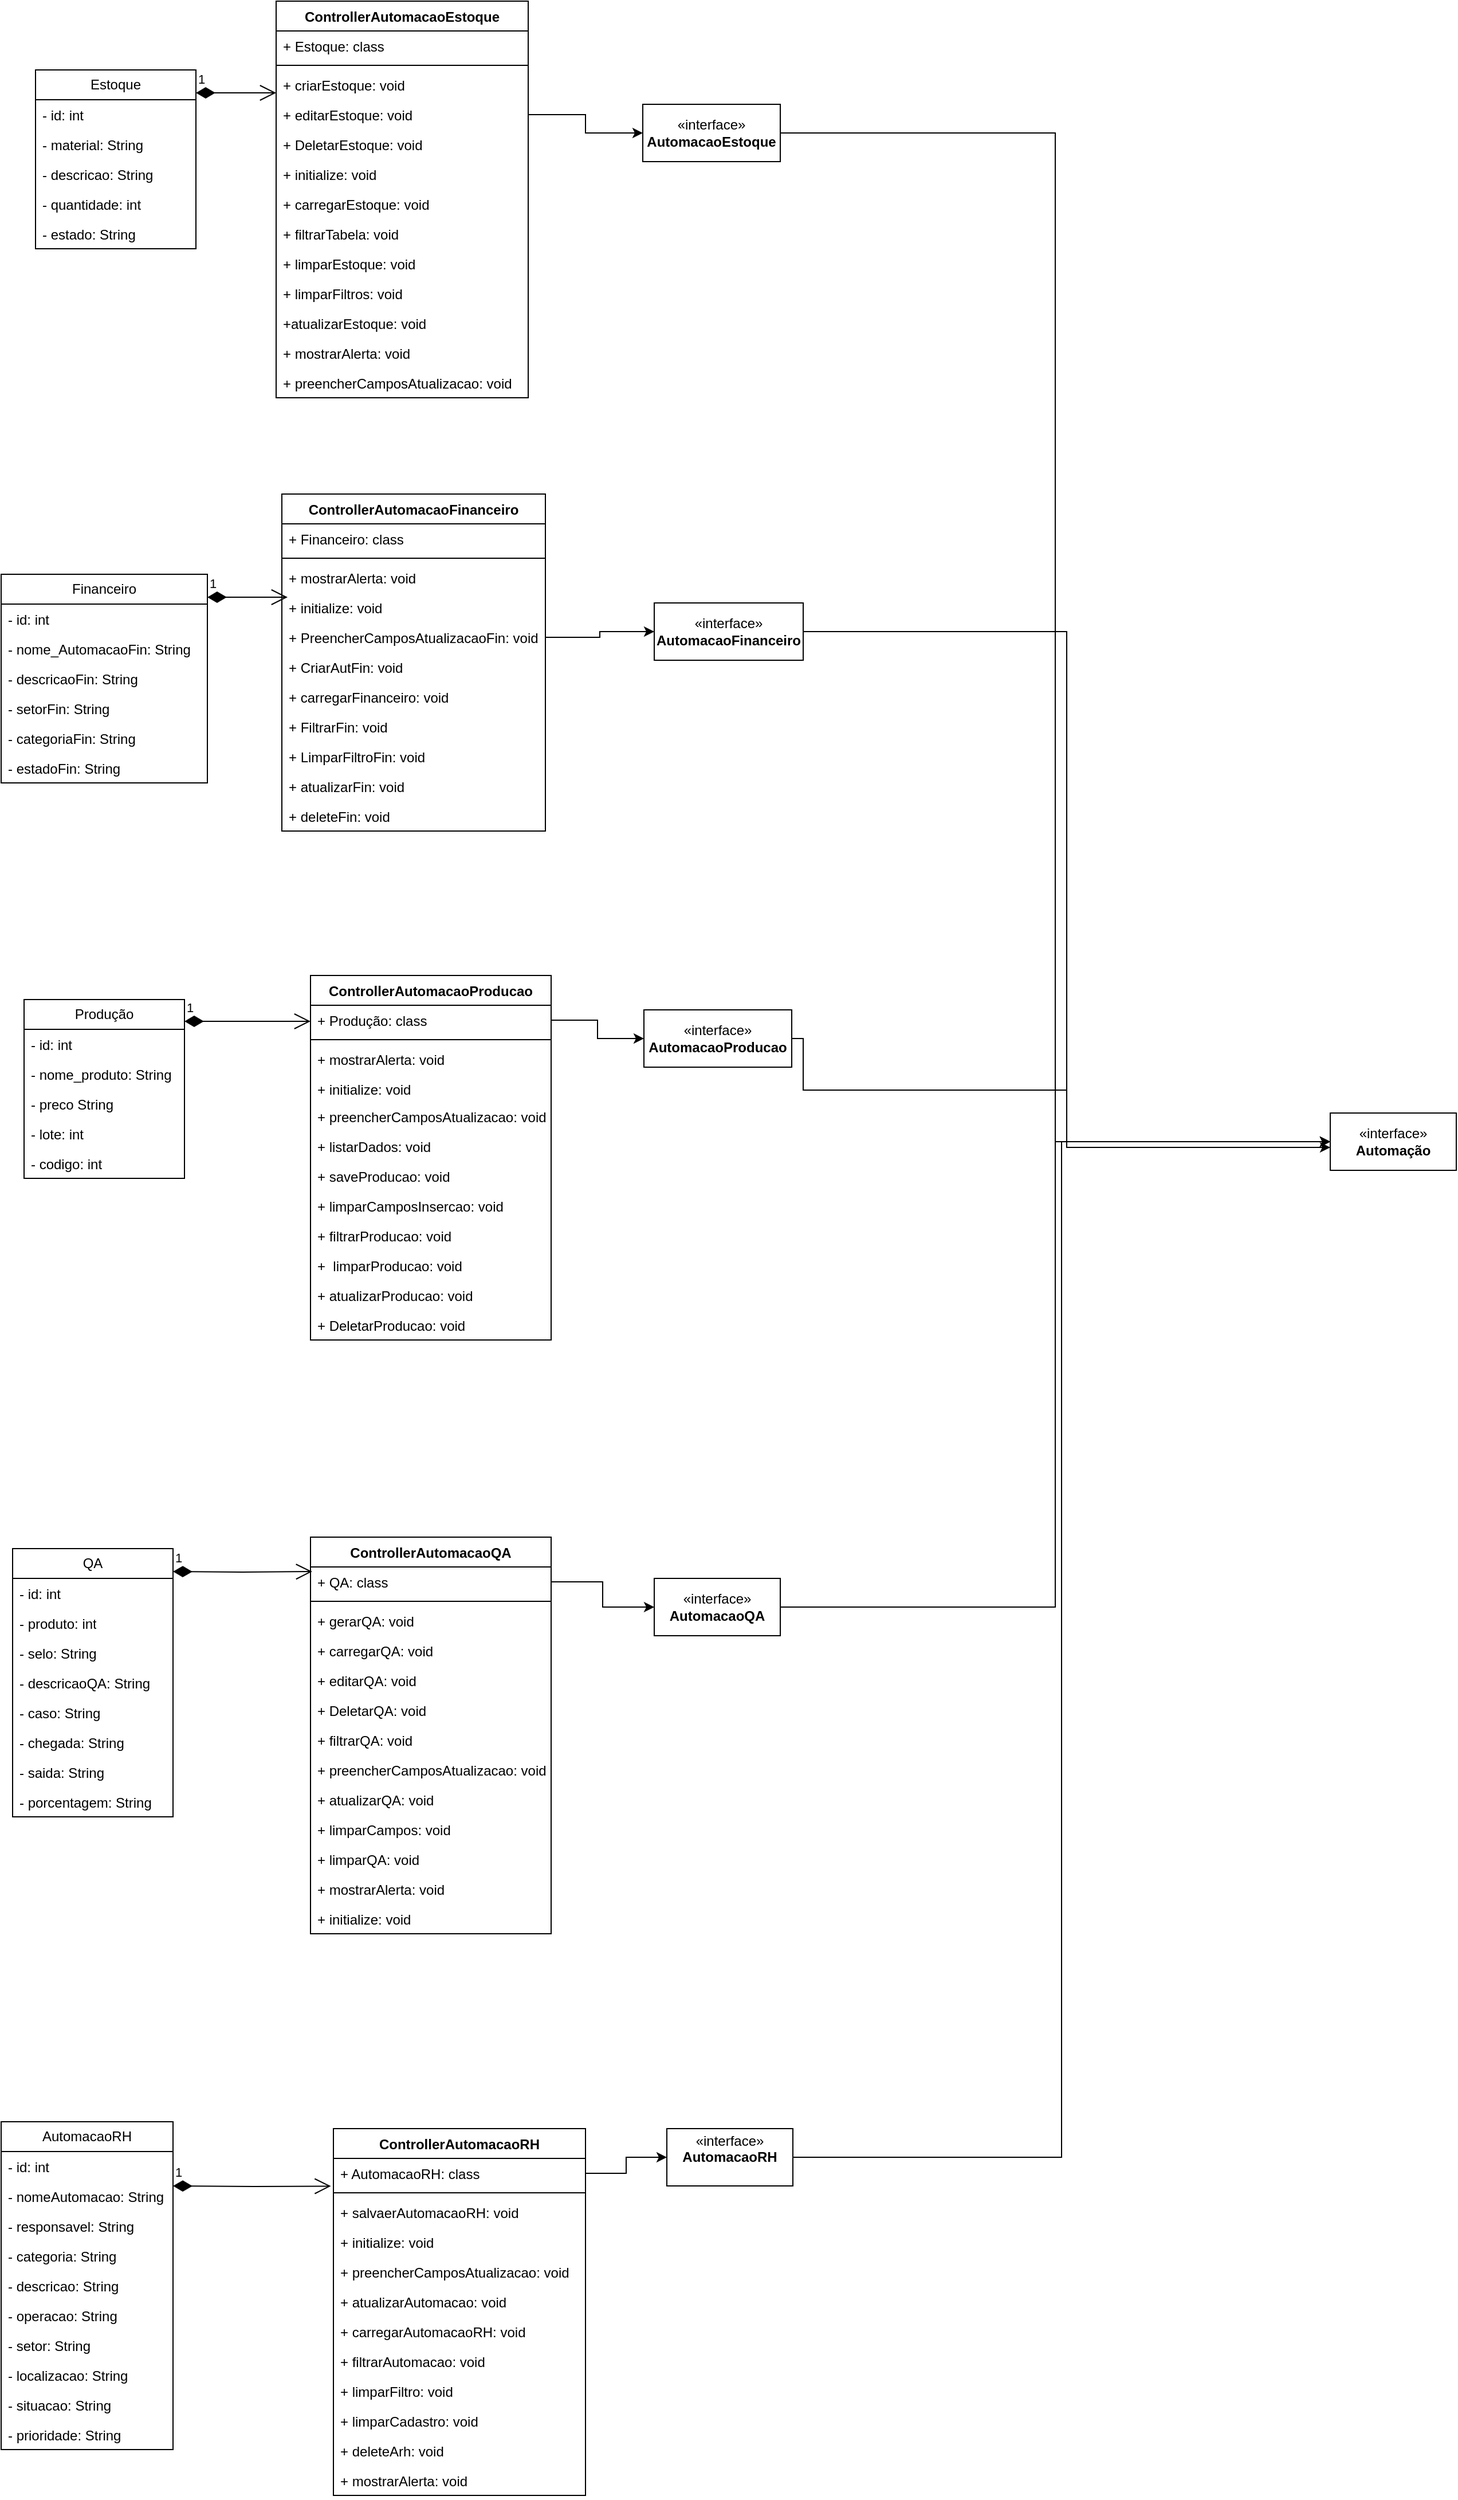 <mxfile version="26.2.14">
  <diagram id="C5RBs43oDa-KdzZeNtuy" name="Page-1">
    <mxGraphModel dx="1358" dy="740" grid="1" gridSize="10" guides="1" tooltips="1" connect="1" arrows="1" fold="1" page="1" pageScale="1" pageWidth="827" pageHeight="1169" math="0" shadow="0">
      <root>
        <mxCell id="WIyWlLk6GJQsqaUBKTNV-0" />
        <mxCell id="WIyWlLk6GJQsqaUBKTNV-1" parent="WIyWlLk6GJQsqaUBKTNV-0" />
        <mxCell id="F62Xoa8vg3YCnfw7Wey6-0" value="ControllerAutomacaoEstoque" style="swimlane;fontStyle=1;align=center;verticalAlign=top;childLayout=stackLayout;horizontal=1;startSize=26;horizontalStack=0;resizeParent=1;resizeParentMax=0;resizeLast=0;collapsible=1;marginBottom=0;whiteSpace=wrap;html=1;" parent="WIyWlLk6GJQsqaUBKTNV-1" vertex="1">
          <mxGeometry x="260" y="10" width="220" height="346" as="geometry" />
        </mxCell>
        <mxCell id="F62Xoa8vg3YCnfw7Wey6-1" value="+ Estoque: class" style="text;strokeColor=none;fillColor=none;align=left;verticalAlign=top;spacingLeft=4;spacingRight=4;overflow=hidden;rotatable=0;points=[[0,0.5],[1,0.5]];portConstraint=eastwest;whiteSpace=wrap;html=1;" parent="F62Xoa8vg3YCnfw7Wey6-0" vertex="1">
          <mxGeometry y="26" width="220" height="26" as="geometry" />
        </mxCell>
        <mxCell id="F62Xoa8vg3YCnfw7Wey6-2" value="" style="line;strokeWidth=1;fillColor=none;align=left;verticalAlign=middle;spacingTop=-1;spacingLeft=3;spacingRight=3;rotatable=0;labelPosition=right;points=[];portConstraint=eastwest;strokeColor=inherit;" parent="F62Xoa8vg3YCnfw7Wey6-0" vertex="1">
          <mxGeometry y="52" width="220" height="8" as="geometry" />
        </mxCell>
        <mxCell id="F62Xoa8vg3YCnfw7Wey6-10" value="+ criarEstoque: void" style="text;strokeColor=none;fillColor=none;align=left;verticalAlign=top;spacingLeft=4;spacingRight=4;overflow=hidden;rotatable=0;points=[[0,0.5],[1,0.5]];portConstraint=eastwest;whiteSpace=wrap;html=1;" parent="F62Xoa8vg3YCnfw7Wey6-0" vertex="1">
          <mxGeometry y="60" width="220" height="26" as="geometry" />
        </mxCell>
        <mxCell id="F62Xoa8vg3YCnfw7Wey6-11" value="+ editarEstoque: void" style="text;strokeColor=none;fillColor=none;align=left;verticalAlign=top;spacingLeft=4;spacingRight=4;overflow=hidden;rotatable=0;points=[[0,0.5],[1,0.5]];portConstraint=eastwest;whiteSpace=wrap;html=1;" parent="F62Xoa8vg3YCnfw7Wey6-0" vertex="1">
          <mxGeometry y="86" width="220" height="26" as="geometry" />
        </mxCell>
        <mxCell id="F62Xoa8vg3YCnfw7Wey6-14" value="+ DeletarEstoque: void" style="text;strokeColor=none;fillColor=none;align=left;verticalAlign=top;spacingLeft=4;spacingRight=4;overflow=hidden;rotatable=0;points=[[0,0.5],[1,0.5]];portConstraint=eastwest;whiteSpace=wrap;html=1;" parent="F62Xoa8vg3YCnfw7Wey6-0" vertex="1">
          <mxGeometry y="112" width="220" height="26" as="geometry" />
        </mxCell>
        <mxCell id="F62Xoa8vg3YCnfw7Wey6-15" value="+ initialize: void" style="text;strokeColor=none;fillColor=none;align=left;verticalAlign=top;spacingLeft=4;spacingRight=4;overflow=hidden;rotatable=0;points=[[0,0.5],[1,0.5]];portConstraint=eastwest;whiteSpace=wrap;html=1;" parent="F62Xoa8vg3YCnfw7Wey6-0" vertex="1">
          <mxGeometry y="138" width="220" height="26" as="geometry" />
        </mxCell>
        <mxCell id="F62Xoa8vg3YCnfw7Wey6-16" value="+ carregarEstoque: void" style="text;strokeColor=none;fillColor=none;align=left;verticalAlign=top;spacingLeft=4;spacingRight=4;overflow=hidden;rotatable=0;points=[[0,0.5],[1,0.5]];portConstraint=eastwest;whiteSpace=wrap;html=1;" parent="F62Xoa8vg3YCnfw7Wey6-0" vertex="1">
          <mxGeometry y="164" width="220" height="26" as="geometry" />
        </mxCell>
        <mxCell id="F62Xoa8vg3YCnfw7Wey6-13" value="+ filtrarTabela: void" style="text;strokeColor=none;fillColor=none;align=left;verticalAlign=top;spacingLeft=4;spacingRight=4;overflow=hidden;rotatable=0;points=[[0,0.5],[1,0.5]];portConstraint=eastwest;whiteSpace=wrap;html=1;" parent="F62Xoa8vg3YCnfw7Wey6-0" vertex="1">
          <mxGeometry y="190" width="220" height="26" as="geometry" />
        </mxCell>
        <mxCell id="F62Xoa8vg3YCnfw7Wey6-12" value="+ limparEstoque: void" style="text;strokeColor=none;fillColor=none;align=left;verticalAlign=top;spacingLeft=4;spacingRight=4;overflow=hidden;rotatable=0;points=[[0,0.5],[1,0.5]];portConstraint=eastwest;whiteSpace=wrap;html=1;" parent="F62Xoa8vg3YCnfw7Wey6-0" vertex="1">
          <mxGeometry y="216" width="220" height="26" as="geometry" />
        </mxCell>
        <mxCell id="F62Xoa8vg3YCnfw7Wey6-3" value="+ limparFiltros: void" style="text;strokeColor=none;fillColor=none;align=left;verticalAlign=top;spacingLeft=4;spacingRight=4;overflow=hidden;rotatable=0;points=[[0,0.5],[1,0.5]];portConstraint=eastwest;whiteSpace=wrap;html=1;" parent="F62Xoa8vg3YCnfw7Wey6-0" vertex="1">
          <mxGeometry y="242" width="220" height="26" as="geometry" />
        </mxCell>
        <mxCell id="F62Xoa8vg3YCnfw7Wey6-17" value="+atualizarEstoque: void" style="text;strokeColor=none;fillColor=none;align=left;verticalAlign=top;spacingLeft=4;spacingRight=4;overflow=hidden;rotatable=0;points=[[0,0.5],[1,0.5]];portConstraint=eastwest;whiteSpace=wrap;html=1;" parent="F62Xoa8vg3YCnfw7Wey6-0" vertex="1">
          <mxGeometry y="268" width="220" height="26" as="geometry" />
        </mxCell>
        <mxCell id="F62Xoa8vg3YCnfw7Wey6-18" value="+ mostrarAlerta: void" style="text;strokeColor=none;fillColor=none;align=left;verticalAlign=top;spacingLeft=4;spacingRight=4;overflow=hidden;rotatable=0;points=[[0,0.5],[1,0.5]];portConstraint=eastwest;whiteSpace=wrap;html=1;" parent="F62Xoa8vg3YCnfw7Wey6-0" vertex="1">
          <mxGeometry y="294" width="220" height="26" as="geometry" />
        </mxCell>
        <mxCell id="F62Xoa8vg3YCnfw7Wey6-19" value="+ preencherCamposAtualizacao: void" style="text;strokeColor=none;fillColor=none;align=left;verticalAlign=top;spacingLeft=4;spacingRight=4;overflow=hidden;rotatable=0;points=[[0,0.5],[1,0.5]];portConstraint=eastwest;whiteSpace=wrap;html=1;" parent="F62Xoa8vg3YCnfw7Wey6-0" vertex="1">
          <mxGeometry y="320" width="220" height="26" as="geometry" />
        </mxCell>
        <mxCell id="F62Xoa8vg3YCnfw7Wey6-4" value="Estoque" style="swimlane;fontStyle=0;childLayout=stackLayout;horizontal=1;startSize=26;fillColor=none;horizontalStack=0;resizeParent=1;resizeParentMax=0;resizeLast=0;collapsible=1;marginBottom=0;whiteSpace=wrap;html=1;" parent="WIyWlLk6GJQsqaUBKTNV-1" vertex="1">
          <mxGeometry x="50" y="70" width="140" height="156" as="geometry" />
        </mxCell>
        <mxCell id="F62Xoa8vg3YCnfw7Wey6-5" value="- id: int" style="text;strokeColor=none;fillColor=none;align=left;verticalAlign=top;spacingLeft=4;spacingRight=4;overflow=hidden;rotatable=0;points=[[0,0.5],[1,0.5]];portConstraint=eastwest;whiteSpace=wrap;html=1;" parent="F62Xoa8vg3YCnfw7Wey6-4" vertex="1">
          <mxGeometry y="26" width="140" height="26" as="geometry" />
        </mxCell>
        <mxCell id="F62Xoa8vg3YCnfw7Wey6-6" value="- material: String" style="text;strokeColor=none;fillColor=none;align=left;verticalAlign=top;spacingLeft=4;spacingRight=4;overflow=hidden;rotatable=0;points=[[0,0.5],[1,0.5]];portConstraint=eastwest;whiteSpace=wrap;html=1;" parent="F62Xoa8vg3YCnfw7Wey6-4" vertex="1">
          <mxGeometry y="52" width="140" height="26" as="geometry" />
        </mxCell>
        <mxCell id="F62Xoa8vg3YCnfw7Wey6-9" value="- descricao: String" style="text;strokeColor=none;fillColor=none;align=left;verticalAlign=top;spacingLeft=4;spacingRight=4;overflow=hidden;rotatable=0;points=[[0,0.5],[1,0.5]];portConstraint=eastwest;whiteSpace=wrap;html=1;" parent="F62Xoa8vg3YCnfw7Wey6-4" vertex="1">
          <mxGeometry y="78" width="140" height="26" as="geometry" />
        </mxCell>
        <mxCell id="F62Xoa8vg3YCnfw7Wey6-8" value="- quantidade: int" style="text;strokeColor=none;fillColor=none;align=left;verticalAlign=top;spacingLeft=4;spacingRight=4;overflow=hidden;rotatable=0;points=[[0,0.5],[1,0.5]];portConstraint=eastwest;whiteSpace=wrap;html=1;" parent="F62Xoa8vg3YCnfw7Wey6-4" vertex="1">
          <mxGeometry y="104" width="140" height="26" as="geometry" />
        </mxCell>
        <mxCell id="F62Xoa8vg3YCnfw7Wey6-7" value="- estado: String" style="text;strokeColor=none;fillColor=none;align=left;verticalAlign=top;spacingLeft=4;spacingRight=4;overflow=hidden;rotatable=0;points=[[0,0.5],[1,0.5]];portConstraint=eastwest;whiteSpace=wrap;html=1;" parent="F62Xoa8vg3YCnfw7Wey6-4" vertex="1">
          <mxGeometry y="130" width="140" height="26" as="geometry" />
        </mxCell>
        <mxCell id="l4WgUubVs6UKvB6rA9pd-6" style="edgeStyle=orthogonalEdgeStyle;rounded=0;orthogonalLoop=1;jettySize=auto;html=1;entryX=0;entryY=0.5;entryDx=0;entryDy=0;" edge="1" parent="WIyWlLk6GJQsqaUBKTNV-1" source="F62Xoa8vg3YCnfw7Wey6-20" target="F62Xoa8vg3YCnfw7Wey6-21">
          <mxGeometry relative="1" as="geometry" />
        </mxCell>
        <mxCell id="F62Xoa8vg3YCnfw7Wey6-20" value="«interface»&lt;br&gt;&lt;b&gt;AutomacaoEstoque&lt;/b&gt;" style="html=1;whiteSpace=wrap;" parent="WIyWlLk6GJQsqaUBKTNV-1" vertex="1">
          <mxGeometry x="580" y="100" width="120" height="50" as="geometry" />
        </mxCell>
        <mxCell id="F62Xoa8vg3YCnfw7Wey6-21" value="«interface»&lt;br&gt;&lt;b&gt;Automação&lt;/b&gt;" style="html=1;whiteSpace=wrap;" parent="WIyWlLk6GJQsqaUBKTNV-1" vertex="1">
          <mxGeometry x="1180" y="980" width="110" height="50" as="geometry" />
        </mxCell>
        <mxCell id="F62Xoa8vg3YCnfw7Wey6-22" value="ControllerAutomacaoFinanceiro" style="swimlane;fontStyle=1;align=center;verticalAlign=top;childLayout=stackLayout;horizontal=1;startSize=26;horizontalStack=0;resizeParent=1;resizeParentMax=0;resizeLast=0;collapsible=1;marginBottom=0;whiteSpace=wrap;html=1;" parent="WIyWlLk6GJQsqaUBKTNV-1" vertex="1">
          <mxGeometry x="265" y="440" width="230" height="294" as="geometry" />
        </mxCell>
        <mxCell id="F62Xoa8vg3YCnfw7Wey6-23" value="+ Financeiro: class" style="text;strokeColor=none;fillColor=none;align=left;verticalAlign=top;spacingLeft=4;spacingRight=4;overflow=hidden;rotatable=0;points=[[0,0.5],[1,0.5]];portConstraint=eastwest;whiteSpace=wrap;html=1;" parent="F62Xoa8vg3YCnfw7Wey6-22" vertex="1">
          <mxGeometry y="26" width="230" height="26" as="geometry" />
        </mxCell>
        <mxCell id="F62Xoa8vg3YCnfw7Wey6-24" value="" style="line;strokeWidth=1;fillColor=none;align=left;verticalAlign=middle;spacingTop=-1;spacingLeft=3;spacingRight=3;rotatable=0;labelPosition=right;points=[];portConstraint=eastwest;strokeColor=inherit;" parent="F62Xoa8vg3YCnfw7Wey6-22" vertex="1">
          <mxGeometry y="52" width="230" height="8" as="geometry" />
        </mxCell>
        <mxCell id="F62Xoa8vg3YCnfw7Wey6-38" value="+ mostrarAlerta: void" style="text;strokeColor=none;fillColor=none;align=left;verticalAlign=top;spacingLeft=4;spacingRight=4;overflow=hidden;rotatable=0;points=[[0,0.5],[1,0.5]];portConstraint=eastwest;whiteSpace=wrap;html=1;" parent="F62Xoa8vg3YCnfw7Wey6-22" vertex="1">
          <mxGeometry y="60" width="230" height="26" as="geometry" />
        </mxCell>
        <mxCell id="F62Xoa8vg3YCnfw7Wey6-42" value="+ initialize: void" style="text;strokeColor=none;fillColor=none;align=left;verticalAlign=top;spacingLeft=4;spacingRight=4;overflow=hidden;rotatable=0;points=[[0,0.5],[1,0.5]];portConstraint=eastwest;whiteSpace=wrap;html=1;" parent="F62Xoa8vg3YCnfw7Wey6-22" vertex="1">
          <mxGeometry y="86" width="230" height="26" as="geometry" />
        </mxCell>
        <mxCell id="F62Xoa8vg3YCnfw7Wey6-33" value="+ PreencherCamposAtualizacaoFin: void" style="text;strokeColor=none;fillColor=none;align=left;verticalAlign=top;spacingLeft=4;spacingRight=4;overflow=hidden;rotatable=0;points=[[0,0.5],[1,0.5]];portConstraint=eastwest;whiteSpace=wrap;html=1;" parent="F62Xoa8vg3YCnfw7Wey6-22" vertex="1">
          <mxGeometry y="112" width="230" height="26" as="geometry" />
        </mxCell>
        <mxCell id="F62Xoa8vg3YCnfw7Wey6-40" value="+ CriarAutFin: void" style="text;strokeColor=none;fillColor=none;align=left;verticalAlign=top;spacingLeft=4;spacingRight=4;overflow=hidden;rotatable=0;points=[[0,0.5],[1,0.5]];portConstraint=eastwest;whiteSpace=wrap;html=1;" parent="F62Xoa8vg3YCnfw7Wey6-22" vertex="1">
          <mxGeometry y="138" width="230" height="26" as="geometry" />
        </mxCell>
        <mxCell id="F62Xoa8vg3YCnfw7Wey6-41" value="+ carregarFinanceiro: void" style="text;strokeColor=none;fillColor=none;align=left;verticalAlign=top;spacingLeft=4;spacingRight=4;overflow=hidden;rotatable=0;points=[[0,0.5],[1,0.5]];portConstraint=eastwest;whiteSpace=wrap;html=1;" parent="F62Xoa8vg3YCnfw7Wey6-22" vertex="1">
          <mxGeometry y="164" width="230" height="26" as="geometry" />
        </mxCell>
        <mxCell id="F62Xoa8vg3YCnfw7Wey6-37" value="+ FiltrarFin: void" style="text;strokeColor=none;fillColor=none;align=left;verticalAlign=top;spacingLeft=4;spacingRight=4;overflow=hidden;rotatable=0;points=[[0,0.5],[1,0.5]];portConstraint=eastwest;whiteSpace=wrap;html=1;" parent="F62Xoa8vg3YCnfw7Wey6-22" vertex="1">
          <mxGeometry y="190" width="230" height="26" as="geometry" />
        </mxCell>
        <mxCell id="F62Xoa8vg3YCnfw7Wey6-39" value="+ LimparFiltroFin: void" style="text;strokeColor=none;fillColor=none;align=left;verticalAlign=top;spacingLeft=4;spacingRight=4;overflow=hidden;rotatable=0;points=[[0,0.5],[1,0.5]];portConstraint=eastwest;whiteSpace=wrap;html=1;" parent="F62Xoa8vg3YCnfw7Wey6-22" vertex="1">
          <mxGeometry y="216" width="230" height="26" as="geometry" />
        </mxCell>
        <mxCell id="F62Xoa8vg3YCnfw7Wey6-34" value="+ atualizarFin: void" style="text;strokeColor=none;fillColor=none;align=left;verticalAlign=top;spacingLeft=4;spacingRight=4;overflow=hidden;rotatable=0;points=[[0,0.5],[1,0.5]];portConstraint=eastwest;whiteSpace=wrap;html=1;" parent="F62Xoa8vg3YCnfw7Wey6-22" vertex="1">
          <mxGeometry y="242" width="230" height="26" as="geometry" />
        </mxCell>
        <mxCell id="F62Xoa8vg3YCnfw7Wey6-36" value="+ deleteFin: void" style="text;strokeColor=none;fillColor=none;align=left;verticalAlign=top;spacingLeft=4;spacingRight=4;overflow=hidden;rotatable=0;points=[[0,0.5],[1,0.5]];portConstraint=eastwest;whiteSpace=wrap;html=1;" parent="F62Xoa8vg3YCnfw7Wey6-22" vertex="1">
          <mxGeometry y="268" width="230" height="26" as="geometry" />
        </mxCell>
        <mxCell id="F62Xoa8vg3YCnfw7Wey6-26" value="Financeiro" style="swimlane;fontStyle=0;childLayout=stackLayout;horizontal=1;startSize=26;fillColor=none;horizontalStack=0;resizeParent=1;resizeParentMax=0;resizeLast=0;collapsible=1;marginBottom=0;whiteSpace=wrap;html=1;" parent="WIyWlLk6GJQsqaUBKTNV-1" vertex="1">
          <mxGeometry x="20" y="510" width="180" height="182" as="geometry" />
        </mxCell>
        <mxCell id="F62Xoa8vg3YCnfw7Wey6-27" value="- id: int" style="text;strokeColor=none;fillColor=none;align=left;verticalAlign=top;spacingLeft=4;spacingRight=4;overflow=hidden;rotatable=0;points=[[0,0.5],[1,0.5]];portConstraint=eastwest;whiteSpace=wrap;html=1;" parent="F62Xoa8vg3YCnfw7Wey6-26" vertex="1">
          <mxGeometry y="26" width="180" height="26" as="geometry" />
        </mxCell>
        <mxCell id="F62Xoa8vg3YCnfw7Wey6-32" value="- nome_AutomacaoFin: String" style="text;strokeColor=none;fillColor=none;align=left;verticalAlign=top;spacingLeft=4;spacingRight=4;overflow=hidden;rotatable=0;points=[[0,0.5],[1,0.5]];portConstraint=eastwest;whiteSpace=wrap;html=1;" parent="F62Xoa8vg3YCnfw7Wey6-26" vertex="1">
          <mxGeometry y="52" width="180" height="26" as="geometry" />
        </mxCell>
        <mxCell id="F62Xoa8vg3YCnfw7Wey6-28" value="- descricaoFin: String" style="text;strokeColor=none;fillColor=none;align=left;verticalAlign=top;spacingLeft=4;spacingRight=4;overflow=hidden;rotatable=0;points=[[0,0.5],[1,0.5]];portConstraint=eastwest;whiteSpace=wrap;html=1;" parent="F62Xoa8vg3YCnfw7Wey6-26" vertex="1">
          <mxGeometry y="78" width="180" height="26" as="geometry" />
        </mxCell>
        <mxCell id="F62Xoa8vg3YCnfw7Wey6-30" value="- setorFin: String" style="text;strokeColor=none;fillColor=none;align=left;verticalAlign=top;spacingLeft=4;spacingRight=4;overflow=hidden;rotatable=0;points=[[0,0.5],[1,0.5]];portConstraint=eastwest;whiteSpace=wrap;html=1;" parent="F62Xoa8vg3YCnfw7Wey6-26" vertex="1">
          <mxGeometry y="104" width="180" height="26" as="geometry" />
        </mxCell>
        <mxCell id="F62Xoa8vg3YCnfw7Wey6-31" value="- categoriaFin: String" style="text;strokeColor=none;fillColor=none;align=left;verticalAlign=top;spacingLeft=4;spacingRight=4;overflow=hidden;rotatable=0;points=[[0,0.5],[1,0.5]];portConstraint=eastwest;whiteSpace=wrap;html=1;" parent="F62Xoa8vg3YCnfw7Wey6-26" vertex="1">
          <mxGeometry y="130" width="180" height="26" as="geometry" />
        </mxCell>
        <mxCell id="F62Xoa8vg3YCnfw7Wey6-29" value="- estadoFin: String" style="text;strokeColor=none;fillColor=none;align=left;verticalAlign=top;spacingLeft=4;spacingRight=4;overflow=hidden;rotatable=0;points=[[0,0.5],[1,0.5]];portConstraint=eastwest;whiteSpace=wrap;html=1;" parent="F62Xoa8vg3YCnfw7Wey6-26" vertex="1">
          <mxGeometry y="156" width="180" height="26" as="geometry" />
        </mxCell>
        <mxCell id="l4WgUubVs6UKvB6rA9pd-5" style="edgeStyle=orthogonalEdgeStyle;rounded=0;orthogonalLoop=1;jettySize=auto;html=1;entryX=0;entryY=0.5;entryDx=0;entryDy=0;" edge="1" parent="WIyWlLk6GJQsqaUBKTNV-1" source="F62Xoa8vg3YCnfw7Wey6-43" target="F62Xoa8vg3YCnfw7Wey6-21">
          <mxGeometry relative="1" as="geometry" />
        </mxCell>
        <mxCell id="F62Xoa8vg3YCnfw7Wey6-43" value="«interface»&lt;br&gt;&lt;b&gt;AutomacaoFinanceiro&lt;/b&gt;" style="html=1;whiteSpace=wrap;" parent="WIyWlLk6GJQsqaUBKTNV-1" vertex="1">
          <mxGeometry x="590" y="535" width="130" height="50" as="geometry" />
        </mxCell>
        <mxCell id="l4WgUubVs6UKvB6rA9pd-4" style="edgeStyle=orthogonalEdgeStyle;rounded=0;orthogonalLoop=1;jettySize=auto;html=1;" edge="1" parent="WIyWlLk6GJQsqaUBKTNV-1" source="F62Xoa8vg3YCnfw7Wey6-45">
          <mxGeometry relative="1" as="geometry">
            <mxPoint x="1180" y="1010" as="targetPoint" />
            <Array as="points">
              <mxPoint x="720" y="915" />
              <mxPoint x="720" y="960" />
              <mxPoint x="950" y="960" />
              <mxPoint x="950" y="1010" />
            </Array>
          </mxGeometry>
        </mxCell>
        <mxCell id="F62Xoa8vg3YCnfw7Wey6-45" value="«interface»&lt;br&gt;&lt;b&gt;AutomacaoProducao&lt;/b&gt;" style="html=1;whiteSpace=wrap;" parent="WIyWlLk6GJQsqaUBKTNV-1" vertex="1">
          <mxGeometry x="581" y="890" width="129" height="50" as="geometry" />
        </mxCell>
        <mxCell id="F62Xoa8vg3YCnfw7Wey6-46" value="ControllerAutomacaoProducao" style="swimlane;fontStyle=1;align=center;verticalAlign=top;childLayout=stackLayout;horizontal=1;startSize=26;horizontalStack=0;resizeParent=1;resizeParentMax=0;resizeLast=0;collapsible=1;marginBottom=0;whiteSpace=wrap;html=1;" parent="WIyWlLk6GJQsqaUBKTNV-1" vertex="1">
          <mxGeometry x="290" y="860" width="210" height="318" as="geometry" />
        </mxCell>
        <mxCell id="F62Xoa8vg3YCnfw7Wey6-47" value="+ Produção: class" style="text;strokeColor=none;fillColor=none;align=left;verticalAlign=top;spacingLeft=4;spacingRight=4;overflow=hidden;rotatable=0;points=[[0,0.5],[1,0.5]];portConstraint=eastwest;whiteSpace=wrap;html=1;" parent="F62Xoa8vg3YCnfw7Wey6-46" vertex="1">
          <mxGeometry y="26" width="210" height="26" as="geometry" />
        </mxCell>
        <mxCell id="F62Xoa8vg3YCnfw7Wey6-48" value="" style="line;strokeWidth=1;fillColor=none;align=left;verticalAlign=middle;spacingTop=-1;spacingLeft=3;spacingRight=3;rotatable=0;labelPosition=right;points=[];portConstraint=eastwest;strokeColor=inherit;" parent="F62Xoa8vg3YCnfw7Wey6-46" vertex="1">
          <mxGeometry y="52" width="210" height="8" as="geometry" />
        </mxCell>
        <mxCell id="F62Xoa8vg3YCnfw7Wey6-65" value="+ mostrarAlerta: void" style="text;strokeColor=none;fillColor=none;align=left;verticalAlign=top;spacingLeft=4;spacingRight=4;overflow=hidden;rotatable=0;points=[[0,0.5],[1,0.5]];portConstraint=eastwest;whiteSpace=wrap;html=1;" parent="F62Xoa8vg3YCnfw7Wey6-46" vertex="1">
          <mxGeometry y="60" width="210" height="26" as="geometry" />
        </mxCell>
        <mxCell id="F62Xoa8vg3YCnfw7Wey6-71" value="+ initialize: void" style="text;strokeColor=none;fillColor=none;align=left;verticalAlign=top;spacingLeft=4;spacingRight=4;overflow=hidden;rotatable=0;points=[[0,0.5],[1,0.5]];portConstraint=eastwest;whiteSpace=wrap;html=1;" parent="F62Xoa8vg3YCnfw7Wey6-46" vertex="1">
          <mxGeometry y="86" width="210" height="24" as="geometry" />
        </mxCell>
        <mxCell id="F62Xoa8vg3YCnfw7Wey6-70" value="+ preencherCamposAtualizacao: void" style="text;strokeColor=none;fillColor=none;align=left;verticalAlign=top;spacingLeft=4;spacingRight=4;overflow=hidden;rotatable=0;points=[[0,0.5],[1,0.5]];portConstraint=eastwest;whiteSpace=wrap;html=1;" parent="F62Xoa8vg3YCnfw7Wey6-46" vertex="1">
          <mxGeometry y="110" width="210" height="26" as="geometry" />
        </mxCell>
        <mxCell id="F62Xoa8vg3YCnfw7Wey6-69" value="+ listarDados: void" style="text;strokeColor=none;fillColor=none;align=left;verticalAlign=top;spacingLeft=4;spacingRight=4;overflow=hidden;rotatable=0;points=[[0,0.5],[1,0.5]];portConstraint=eastwest;whiteSpace=wrap;html=1;" parent="F62Xoa8vg3YCnfw7Wey6-46" vertex="1">
          <mxGeometry y="136" width="210" height="26" as="geometry" />
        </mxCell>
        <mxCell id="F62Xoa8vg3YCnfw7Wey6-68" value="+ saveProducao: void" style="text;strokeColor=none;fillColor=none;align=left;verticalAlign=top;spacingLeft=4;spacingRight=4;overflow=hidden;rotatable=0;points=[[0,0.5],[1,0.5]];portConstraint=eastwest;whiteSpace=wrap;html=1;" parent="F62Xoa8vg3YCnfw7Wey6-46" vertex="1">
          <mxGeometry y="162" width="210" height="26" as="geometry" />
        </mxCell>
        <mxCell id="F62Xoa8vg3YCnfw7Wey6-67" value="+ limparCamposInsercao: void" style="text;strokeColor=none;fillColor=none;align=left;verticalAlign=top;spacingLeft=4;spacingRight=4;overflow=hidden;rotatable=0;points=[[0,0.5],[1,0.5]];portConstraint=eastwest;whiteSpace=wrap;html=1;" parent="F62Xoa8vg3YCnfw7Wey6-46" vertex="1">
          <mxGeometry y="188" width="210" height="26" as="geometry" />
        </mxCell>
        <mxCell id="F62Xoa8vg3YCnfw7Wey6-66" value="+ filtrarProducao: void" style="text;strokeColor=none;fillColor=none;align=left;verticalAlign=top;spacingLeft=4;spacingRight=4;overflow=hidden;rotatable=0;points=[[0,0.5],[1,0.5]];portConstraint=eastwest;whiteSpace=wrap;html=1;" parent="F62Xoa8vg3YCnfw7Wey6-46" vertex="1">
          <mxGeometry y="214" width="210" height="26" as="geometry" />
        </mxCell>
        <mxCell id="F62Xoa8vg3YCnfw7Wey6-49" value="+&amp;nbsp; limparProducao: void" style="text;strokeColor=none;fillColor=none;align=left;verticalAlign=top;spacingLeft=4;spacingRight=4;overflow=hidden;rotatable=0;points=[[0,0.5],[1,0.5]];portConstraint=eastwest;whiteSpace=wrap;html=1;" parent="F62Xoa8vg3YCnfw7Wey6-46" vertex="1">
          <mxGeometry y="240" width="210" height="26" as="geometry" />
        </mxCell>
        <mxCell id="F62Xoa8vg3YCnfw7Wey6-73" value="+ atualizarProducao: void" style="text;strokeColor=none;fillColor=none;align=left;verticalAlign=top;spacingLeft=4;spacingRight=4;overflow=hidden;rotatable=0;points=[[0,0.5],[1,0.5]];portConstraint=eastwest;whiteSpace=wrap;html=1;" parent="F62Xoa8vg3YCnfw7Wey6-46" vertex="1">
          <mxGeometry y="266" width="210" height="26" as="geometry" />
        </mxCell>
        <mxCell id="F62Xoa8vg3YCnfw7Wey6-74" value="+ DeletarProducao: void" style="text;strokeColor=none;fillColor=none;align=left;verticalAlign=top;spacingLeft=4;spacingRight=4;overflow=hidden;rotatable=0;points=[[0,0.5],[1,0.5]];portConstraint=eastwest;whiteSpace=wrap;html=1;" parent="F62Xoa8vg3YCnfw7Wey6-46" vertex="1">
          <mxGeometry y="292" width="210" height="26" as="geometry" />
        </mxCell>
        <mxCell id="F62Xoa8vg3YCnfw7Wey6-50" value="Produção" style="swimlane;fontStyle=0;childLayout=stackLayout;horizontal=1;startSize=26;fillColor=none;horizontalStack=0;resizeParent=1;resizeParentMax=0;resizeLast=0;collapsible=1;marginBottom=0;whiteSpace=wrap;html=1;" parent="WIyWlLk6GJQsqaUBKTNV-1" vertex="1">
          <mxGeometry x="40" y="881" width="140" height="156" as="geometry" />
        </mxCell>
        <mxCell id="F62Xoa8vg3YCnfw7Wey6-51" value="- id: int" style="text;strokeColor=none;fillColor=none;align=left;verticalAlign=top;spacingLeft=4;spacingRight=4;overflow=hidden;rotatable=0;points=[[0,0.5],[1,0.5]];portConstraint=eastwest;whiteSpace=wrap;html=1;" parent="F62Xoa8vg3YCnfw7Wey6-50" vertex="1">
          <mxGeometry y="26" width="140" height="26" as="geometry" />
        </mxCell>
        <mxCell id="F62Xoa8vg3YCnfw7Wey6-52" value="- nome_produto: String" style="text;strokeColor=none;fillColor=none;align=left;verticalAlign=top;spacingLeft=4;spacingRight=4;overflow=hidden;rotatable=0;points=[[0,0.5],[1,0.5]];portConstraint=eastwest;whiteSpace=wrap;html=1;" parent="F62Xoa8vg3YCnfw7Wey6-50" vertex="1">
          <mxGeometry y="52" width="140" height="26" as="geometry" />
        </mxCell>
        <mxCell id="F62Xoa8vg3YCnfw7Wey6-64" value="- preco String" style="text;strokeColor=none;fillColor=none;align=left;verticalAlign=top;spacingLeft=4;spacingRight=4;overflow=hidden;rotatable=0;points=[[0,0.5],[1,0.5]];portConstraint=eastwest;whiteSpace=wrap;html=1;" parent="F62Xoa8vg3YCnfw7Wey6-50" vertex="1">
          <mxGeometry y="78" width="140" height="26" as="geometry" />
        </mxCell>
        <mxCell id="F62Xoa8vg3YCnfw7Wey6-63" value="- lote: int" style="text;strokeColor=none;fillColor=none;align=left;verticalAlign=top;spacingLeft=4;spacingRight=4;overflow=hidden;rotatable=0;points=[[0,0.5],[1,0.5]];portConstraint=eastwest;whiteSpace=wrap;html=1;" parent="F62Xoa8vg3YCnfw7Wey6-50" vertex="1">
          <mxGeometry y="104" width="140" height="26" as="geometry" />
        </mxCell>
        <mxCell id="F62Xoa8vg3YCnfw7Wey6-53" value="- codigo: int" style="text;strokeColor=none;fillColor=none;align=left;verticalAlign=top;spacingLeft=4;spacingRight=4;overflow=hidden;rotatable=0;points=[[0,0.5],[1,0.5]];portConstraint=eastwest;whiteSpace=wrap;html=1;" parent="F62Xoa8vg3YCnfw7Wey6-50" vertex="1">
          <mxGeometry y="130" width="140" height="26" as="geometry" />
        </mxCell>
        <mxCell id="F62Xoa8vg3YCnfw7Wey6-54" value="QA" style="swimlane;fontStyle=0;childLayout=stackLayout;horizontal=1;startSize=26;fillColor=none;horizontalStack=0;resizeParent=1;resizeParentMax=0;resizeLast=0;collapsible=1;marginBottom=0;whiteSpace=wrap;html=1;" parent="WIyWlLk6GJQsqaUBKTNV-1" vertex="1">
          <mxGeometry x="30" y="1360" width="140" height="234" as="geometry" />
        </mxCell>
        <mxCell id="l4WgUubVs6UKvB6rA9pd-0" value="1" style="endArrow=open;html=1;endSize=12;startArrow=diamondThin;startSize=14;startFill=1;edgeStyle=orthogonalEdgeStyle;align=left;verticalAlign=bottom;rounded=0;entryX=0.007;entryY=0.154;entryDx=0;entryDy=0;entryPerimeter=0;" edge="1" parent="F62Xoa8vg3YCnfw7Wey6-54" target="F62Xoa8vg3YCnfw7Wey6-59">
          <mxGeometry x="-1" y="3" relative="1" as="geometry">
            <mxPoint x="140" y="20" as="sourcePoint" />
            <mxPoint x="290" y="20" as="targetPoint" />
          </mxGeometry>
        </mxCell>
        <mxCell id="F62Xoa8vg3YCnfw7Wey6-55" value="- id: int" style="text;strokeColor=none;fillColor=none;align=left;verticalAlign=top;spacingLeft=4;spacingRight=4;overflow=hidden;rotatable=0;points=[[0,0.5],[1,0.5]];portConstraint=eastwest;whiteSpace=wrap;html=1;" parent="F62Xoa8vg3YCnfw7Wey6-54" vertex="1">
          <mxGeometry y="26" width="140" height="26" as="geometry" />
        </mxCell>
        <mxCell id="F62Xoa8vg3YCnfw7Wey6-78" value="- produto: int" style="text;strokeColor=none;fillColor=none;align=left;verticalAlign=top;spacingLeft=4;spacingRight=4;overflow=hidden;rotatable=0;points=[[0,0.5],[1,0.5]];portConstraint=eastwest;whiteSpace=wrap;html=1;" parent="F62Xoa8vg3YCnfw7Wey6-54" vertex="1">
          <mxGeometry y="52" width="140" height="26" as="geometry" />
        </mxCell>
        <mxCell id="F62Xoa8vg3YCnfw7Wey6-75" value="- selo: String" style="text;strokeColor=none;fillColor=none;align=left;verticalAlign=top;spacingLeft=4;spacingRight=4;overflow=hidden;rotatable=0;points=[[0,0.5],[1,0.5]];portConstraint=eastwest;whiteSpace=wrap;html=1;" parent="F62Xoa8vg3YCnfw7Wey6-54" vertex="1">
          <mxGeometry y="78" width="140" height="26" as="geometry" />
        </mxCell>
        <mxCell id="F62Xoa8vg3YCnfw7Wey6-76" value="- descricaoQA: String" style="text;strokeColor=none;fillColor=none;align=left;verticalAlign=top;spacingLeft=4;spacingRight=4;overflow=hidden;rotatable=0;points=[[0,0.5],[1,0.5]];portConstraint=eastwest;whiteSpace=wrap;html=1;" parent="F62Xoa8vg3YCnfw7Wey6-54" vertex="1">
          <mxGeometry y="104" width="140" height="26" as="geometry" />
        </mxCell>
        <mxCell id="F62Xoa8vg3YCnfw7Wey6-79" value="- caso: String" style="text;strokeColor=none;fillColor=none;align=left;verticalAlign=top;spacingLeft=4;spacingRight=4;overflow=hidden;rotatable=0;points=[[0,0.5],[1,0.5]];portConstraint=eastwest;whiteSpace=wrap;html=1;" parent="F62Xoa8vg3YCnfw7Wey6-54" vertex="1">
          <mxGeometry y="130" width="140" height="26" as="geometry" />
        </mxCell>
        <mxCell id="F62Xoa8vg3YCnfw7Wey6-77" value="- chegada: String" style="text;strokeColor=none;fillColor=none;align=left;verticalAlign=top;spacingLeft=4;spacingRight=4;overflow=hidden;rotatable=0;points=[[0,0.5],[1,0.5]];portConstraint=eastwest;whiteSpace=wrap;html=1;" parent="F62Xoa8vg3YCnfw7Wey6-54" vertex="1">
          <mxGeometry y="156" width="140" height="26" as="geometry" />
        </mxCell>
        <mxCell id="F62Xoa8vg3YCnfw7Wey6-56" value="- saida: String" style="text;strokeColor=none;fillColor=none;align=left;verticalAlign=top;spacingLeft=4;spacingRight=4;overflow=hidden;rotatable=0;points=[[0,0.5],[1,0.5]];portConstraint=eastwest;whiteSpace=wrap;html=1;" parent="F62Xoa8vg3YCnfw7Wey6-54" vertex="1">
          <mxGeometry y="182" width="140" height="26" as="geometry" />
        </mxCell>
        <mxCell id="F62Xoa8vg3YCnfw7Wey6-57" value="- porcentagem: String" style="text;strokeColor=none;fillColor=none;align=left;verticalAlign=top;spacingLeft=4;spacingRight=4;overflow=hidden;rotatable=0;points=[[0,0.5],[1,0.5]];portConstraint=eastwest;whiteSpace=wrap;html=1;" parent="F62Xoa8vg3YCnfw7Wey6-54" vertex="1">
          <mxGeometry y="208" width="140" height="26" as="geometry" />
        </mxCell>
        <mxCell id="F62Xoa8vg3YCnfw7Wey6-58" value="ControllerAutomacaoQA" style="swimlane;fontStyle=1;align=center;verticalAlign=top;childLayout=stackLayout;horizontal=1;startSize=26;horizontalStack=0;resizeParent=1;resizeParentMax=0;resizeLast=0;collapsible=1;marginBottom=0;whiteSpace=wrap;html=1;" parent="WIyWlLk6GJQsqaUBKTNV-1" vertex="1">
          <mxGeometry x="290" y="1350" width="210" height="346" as="geometry" />
        </mxCell>
        <mxCell id="F62Xoa8vg3YCnfw7Wey6-59" value="+ QA: class" style="text;strokeColor=none;fillColor=none;align=left;verticalAlign=top;spacingLeft=4;spacingRight=4;overflow=hidden;rotatable=0;points=[[0,0.5],[1,0.5]];portConstraint=eastwest;whiteSpace=wrap;html=1;" parent="F62Xoa8vg3YCnfw7Wey6-58" vertex="1">
          <mxGeometry y="26" width="210" height="26" as="geometry" />
        </mxCell>
        <mxCell id="F62Xoa8vg3YCnfw7Wey6-60" value="" style="line;strokeWidth=1;fillColor=none;align=left;verticalAlign=middle;spacingTop=-1;spacingLeft=3;spacingRight=3;rotatable=0;labelPosition=right;points=[];portConstraint=eastwest;strokeColor=inherit;" parent="F62Xoa8vg3YCnfw7Wey6-58" vertex="1">
          <mxGeometry y="52" width="210" height="8" as="geometry" />
        </mxCell>
        <mxCell id="F62Xoa8vg3YCnfw7Wey6-81" value="+ gerarQA: void" style="text;strokeColor=none;fillColor=none;align=left;verticalAlign=top;spacingLeft=4;spacingRight=4;overflow=hidden;rotatable=0;points=[[0,0.5],[1,0.5]];portConstraint=eastwest;whiteSpace=wrap;html=1;" parent="F62Xoa8vg3YCnfw7Wey6-58" vertex="1">
          <mxGeometry y="60" width="210" height="26" as="geometry" />
        </mxCell>
        <mxCell id="F62Xoa8vg3YCnfw7Wey6-85" value="+ carregarQA: void" style="text;strokeColor=none;fillColor=none;align=left;verticalAlign=top;spacingLeft=4;spacingRight=4;overflow=hidden;rotatable=0;points=[[0,0.5],[1,0.5]];portConstraint=eastwest;whiteSpace=wrap;html=1;" parent="F62Xoa8vg3YCnfw7Wey6-58" vertex="1">
          <mxGeometry y="86" width="210" height="26" as="geometry" />
        </mxCell>
        <mxCell id="F62Xoa8vg3YCnfw7Wey6-87" value="+ editarQA: void" style="text;strokeColor=none;fillColor=none;align=left;verticalAlign=top;spacingLeft=4;spacingRight=4;overflow=hidden;rotatable=0;points=[[0,0.5],[1,0.5]];portConstraint=eastwest;whiteSpace=wrap;html=1;" parent="F62Xoa8vg3YCnfw7Wey6-58" vertex="1">
          <mxGeometry y="112" width="210" height="26" as="geometry" />
        </mxCell>
        <mxCell id="F62Xoa8vg3YCnfw7Wey6-88" value="+ DeletarQA: void" style="text;strokeColor=none;fillColor=none;align=left;verticalAlign=top;spacingLeft=4;spacingRight=4;overflow=hidden;rotatable=0;points=[[0,0.5],[1,0.5]];portConstraint=eastwest;whiteSpace=wrap;html=1;" parent="F62Xoa8vg3YCnfw7Wey6-58" vertex="1">
          <mxGeometry y="138" width="210" height="26" as="geometry" />
        </mxCell>
        <mxCell id="F62Xoa8vg3YCnfw7Wey6-90" value="+ filtrarQA: void" style="text;strokeColor=none;fillColor=none;align=left;verticalAlign=top;spacingLeft=4;spacingRight=4;overflow=hidden;rotatable=0;points=[[0,0.5],[1,0.5]];portConstraint=eastwest;whiteSpace=wrap;html=1;" parent="F62Xoa8vg3YCnfw7Wey6-58" vertex="1">
          <mxGeometry y="164" width="210" height="26" as="geometry" />
        </mxCell>
        <mxCell id="F62Xoa8vg3YCnfw7Wey6-89" value="+ preencherCamposAtualizacao: void" style="text;strokeColor=none;fillColor=none;align=left;verticalAlign=top;spacingLeft=4;spacingRight=4;overflow=hidden;rotatable=0;points=[[0,0.5],[1,0.5]];portConstraint=eastwest;whiteSpace=wrap;html=1;" parent="F62Xoa8vg3YCnfw7Wey6-58" vertex="1">
          <mxGeometry y="190" width="210" height="26" as="geometry" />
        </mxCell>
        <mxCell id="F62Xoa8vg3YCnfw7Wey6-86" value="+ atualizarQA: void" style="text;strokeColor=none;fillColor=none;align=left;verticalAlign=top;spacingLeft=4;spacingRight=4;overflow=hidden;rotatable=0;points=[[0,0.5],[1,0.5]];portConstraint=eastwest;whiteSpace=wrap;html=1;" parent="F62Xoa8vg3YCnfw7Wey6-58" vertex="1">
          <mxGeometry y="216" width="210" height="26" as="geometry" />
        </mxCell>
        <mxCell id="F62Xoa8vg3YCnfw7Wey6-84" value="+ limparCampos: void" style="text;strokeColor=none;fillColor=none;align=left;verticalAlign=top;spacingLeft=4;spacingRight=4;overflow=hidden;rotatable=0;points=[[0,0.5],[1,0.5]];portConstraint=eastwest;whiteSpace=wrap;html=1;" parent="F62Xoa8vg3YCnfw7Wey6-58" vertex="1">
          <mxGeometry y="242" width="210" height="26" as="geometry" />
        </mxCell>
        <mxCell id="F62Xoa8vg3YCnfw7Wey6-83" value="+ limparQA: void" style="text;strokeColor=none;fillColor=none;align=left;verticalAlign=top;spacingLeft=4;spacingRight=4;overflow=hidden;rotatable=0;points=[[0,0.5],[1,0.5]];portConstraint=eastwest;whiteSpace=wrap;html=1;" parent="F62Xoa8vg3YCnfw7Wey6-58" vertex="1">
          <mxGeometry y="268" width="210" height="26" as="geometry" />
        </mxCell>
        <mxCell id="F62Xoa8vg3YCnfw7Wey6-82" value="+ mostrarAlerta: void" style="text;strokeColor=none;fillColor=none;align=left;verticalAlign=top;spacingLeft=4;spacingRight=4;overflow=hidden;rotatable=0;points=[[0,0.5],[1,0.5]];portConstraint=eastwest;whiteSpace=wrap;html=1;" parent="F62Xoa8vg3YCnfw7Wey6-58" vertex="1">
          <mxGeometry y="294" width="210" height="26" as="geometry" />
        </mxCell>
        <mxCell id="F62Xoa8vg3YCnfw7Wey6-80" value="+ initialize: void" style="text;strokeColor=none;fillColor=none;align=left;verticalAlign=top;spacingLeft=4;spacingRight=4;overflow=hidden;rotatable=0;points=[[0,0.5],[1,0.5]];portConstraint=eastwest;whiteSpace=wrap;html=1;" parent="F62Xoa8vg3YCnfw7Wey6-58" vertex="1">
          <mxGeometry y="320" width="210" height="26" as="geometry" />
        </mxCell>
        <mxCell id="l4WgUubVs6UKvB6rA9pd-3" style="edgeStyle=orthogonalEdgeStyle;rounded=0;orthogonalLoop=1;jettySize=auto;html=1;entryX=0;entryY=0.5;entryDx=0;entryDy=0;" edge="1" parent="WIyWlLk6GJQsqaUBKTNV-1" source="F62Xoa8vg3YCnfw7Wey6-62" target="F62Xoa8vg3YCnfw7Wey6-21">
          <mxGeometry relative="1" as="geometry" />
        </mxCell>
        <mxCell id="F62Xoa8vg3YCnfw7Wey6-62" value="«interface»&lt;br&gt;&lt;b&gt;AutomacaoQA&lt;/b&gt;" style="html=1;whiteSpace=wrap;" parent="WIyWlLk6GJQsqaUBKTNV-1" vertex="1">
          <mxGeometry x="590" y="1386" width="110" height="50" as="geometry" />
        </mxCell>
        <mxCell id="F62Xoa8vg3YCnfw7Wey6-91" value="AutomacaoRH" style="swimlane;fontStyle=0;childLayout=stackLayout;horizontal=1;startSize=26;fillColor=none;horizontalStack=0;resizeParent=1;resizeParentMax=0;resizeLast=0;collapsible=1;marginBottom=0;whiteSpace=wrap;html=1;" parent="WIyWlLk6GJQsqaUBKTNV-1" vertex="1">
          <mxGeometry x="20" y="1860" width="150" height="286" as="geometry" />
        </mxCell>
        <mxCell id="F62Xoa8vg3YCnfw7Wey6-100" value="- id: int" style="text;strokeColor=none;fillColor=none;align=left;verticalAlign=top;spacingLeft=4;spacingRight=4;overflow=hidden;rotatable=0;points=[[0,0.5],[1,0.5]];portConstraint=eastwest;whiteSpace=wrap;html=1;" parent="F62Xoa8vg3YCnfw7Wey6-91" vertex="1">
          <mxGeometry y="26" width="150" height="26" as="geometry" />
        </mxCell>
        <mxCell id="F62Xoa8vg3YCnfw7Wey6-92" value="- nomeAutomacao: String" style="text;strokeColor=none;fillColor=none;align=left;verticalAlign=top;spacingLeft=4;spacingRight=4;overflow=hidden;rotatable=0;points=[[0,0.5],[1,0.5]];portConstraint=eastwest;whiteSpace=wrap;html=1;" parent="F62Xoa8vg3YCnfw7Wey6-91" vertex="1">
          <mxGeometry y="52" width="150" height="26" as="geometry" />
        </mxCell>
        <mxCell id="F62Xoa8vg3YCnfw7Wey6-106" value="- responsavel: String" style="text;strokeColor=none;fillColor=none;align=left;verticalAlign=top;spacingLeft=4;spacingRight=4;overflow=hidden;rotatable=0;points=[[0,0.5],[1,0.5]];portConstraint=eastwest;whiteSpace=wrap;html=1;" parent="F62Xoa8vg3YCnfw7Wey6-91" vertex="1">
          <mxGeometry y="78" width="150" height="26" as="geometry" />
        </mxCell>
        <mxCell id="F62Xoa8vg3YCnfw7Wey6-105" value="- categoria: String" style="text;strokeColor=none;fillColor=none;align=left;verticalAlign=top;spacingLeft=4;spacingRight=4;overflow=hidden;rotatable=0;points=[[0,0.5],[1,0.5]];portConstraint=eastwest;whiteSpace=wrap;html=1;" parent="F62Xoa8vg3YCnfw7Wey6-91" vertex="1">
          <mxGeometry y="104" width="150" height="26" as="geometry" />
        </mxCell>
        <mxCell id="F62Xoa8vg3YCnfw7Wey6-104" value="- descricao: String" style="text;strokeColor=none;fillColor=none;align=left;verticalAlign=top;spacingLeft=4;spacingRight=4;overflow=hidden;rotatable=0;points=[[0,0.5],[1,0.5]];portConstraint=eastwest;whiteSpace=wrap;html=1;" parent="F62Xoa8vg3YCnfw7Wey6-91" vertex="1">
          <mxGeometry y="130" width="150" height="26" as="geometry" />
        </mxCell>
        <mxCell id="F62Xoa8vg3YCnfw7Wey6-101" value="- operacao: String" style="text;strokeColor=none;fillColor=none;align=left;verticalAlign=top;spacingLeft=4;spacingRight=4;overflow=hidden;rotatable=0;points=[[0,0.5],[1,0.5]];portConstraint=eastwest;whiteSpace=wrap;html=1;" parent="F62Xoa8vg3YCnfw7Wey6-91" vertex="1">
          <mxGeometry y="156" width="150" height="26" as="geometry" />
        </mxCell>
        <mxCell id="F62Xoa8vg3YCnfw7Wey6-103" value="- setor: String" style="text;strokeColor=none;fillColor=none;align=left;verticalAlign=top;spacingLeft=4;spacingRight=4;overflow=hidden;rotatable=0;points=[[0,0.5],[1,0.5]];portConstraint=eastwest;whiteSpace=wrap;html=1;" parent="F62Xoa8vg3YCnfw7Wey6-91" vertex="1">
          <mxGeometry y="182" width="150" height="26" as="geometry" />
        </mxCell>
        <mxCell id="F62Xoa8vg3YCnfw7Wey6-102" value="- localizacao: String" style="text;strokeColor=none;fillColor=none;align=left;verticalAlign=top;spacingLeft=4;spacingRight=4;overflow=hidden;rotatable=0;points=[[0,0.5],[1,0.5]];portConstraint=eastwest;whiteSpace=wrap;html=1;" parent="F62Xoa8vg3YCnfw7Wey6-91" vertex="1">
          <mxGeometry y="208" width="150" height="26" as="geometry" />
        </mxCell>
        <mxCell id="F62Xoa8vg3YCnfw7Wey6-93" value="- situacao: String" style="text;strokeColor=none;fillColor=none;align=left;verticalAlign=top;spacingLeft=4;spacingRight=4;overflow=hidden;rotatable=0;points=[[0,0.5],[1,0.5]];portConstraint=eastwest;whiteSpace=wrap;html=1;" parent="F62Xoa8vg3YCnfw7Wey6-91" vertex="1">
          <mxGeometry y="234" width="150" height="26" as="geometry" />
        </mxCell>
        <mxCell id="F62Xoa8vg3YCnfw7Wey6-94" value="- prioridade: String" style="text;strokeColor=none;fillColor=none;align=left;verticalAlign=top;spacingLeft=4;spacingRight=4;overflow=hidden;rotatable=0;points=[[0,0.5],[1,0.5]];portConstraint=eastwest;whiteSpace=wrap;html=1;" parent="F62Xoa8vg3YCnfw7Wey6-91" vertex="1">
          <mxGeometry y="260" width="150" height="26" as="geometry" />
        </mxCell>
        <mxCell id="l4WgUubVs6UKvB6rA9pd-7" style="edgeStyle=orthogonalEdgeStyle;rounded=0;orthogonalLoop=1;jettySize=auto;html=1;entryX=0;entryY=0.5;entryDx=0;entryDy=0;" edge="1" parent="WIyWlLk6GJQsqaUBKTNV-1" source="F62Xoa8vg3YCnfw7Wey6-99" target="F62Xoa8vg3YCnfw7Wey6-21">
          <mxGeometry relative="1" as="geometry" />
        </mxCell>
        <mxCell id="F62Xoa8vg3YCnfw7Wey6-99" value="«interface»&lt;br&gt;&lt;b&gt;AutomacaoRH&lt;/b&gt;&lt;div&gt;&lt;b&gt;&lt;br&gt;&lt;/b&gt;&lt;/div&gt;" style="html=1;whiteSpace=wrap;" parent="WIyWlLk6GJQsqaUBKTNV-1" vertex="1">
          <mxGeometry x="601" y="1866" width="110" height="50" as="geometry" />
        </mxCell>
        <mxCell id="F62Xoa8vg3YCnfw7Wey6-111" value="ControllerAutomacaoRH" style="swimlane;fontStyle=1;align=center;verticalAlign=top;childLayout=stackLayout;horizontal=1;startSize=26;horizontalStack=0;resizeParent=1;resizeParentMax=0;resizeLast=0;collapsible=1;marginBottom=0;whiteSpace=wrap;html=1;" parent="WIyWlLk6GJQsqaUBKTNV-1" vertex="1">
          <mxGeometry x="310" y="1866" width="220" height="320" as="geometry" />
        </mxCell>
        <mxCell id="F62Xoa8vg3YCnfw7Wey6-112" value="+ AutomacaoRH: class" style="text;strokeColor=none;fillColor=none;align=left;verticalAlign=top;spacingLeft=4;spacingRight=4;overflow=hidden;rotatable=0;points=[[0,0.5],[1,0.5]];portConstraint=eastwest;whiteSpace=wrap;html=1;" parent="F62Xoa8vg3YCnfw7Wey6-111" vertex="1">
          <mxGeometry y="26" width="220" height="26" as="geometry" />
        </mxCell>
        <mxCell id="F62Xoa8vg3YCnfw7Wey6-113" value="" style="line;strokeWidth=1;fillColor=none;align=left;verticalAlign=middle;spacingTop=-1;spacingLeft=3;spacingRight=3;rotatable=0;labelPosition=right;points=[];portConstraint=eastwest;strokeColor=inherit;" parent="F62Xoa8vg3YCnfw7Wey6-111" vertex="1">
          <mxGeometry y="52" width="220" height="8" as="geometry" />
        </mxCell>
        <mxCell id="F62Xoa8vg3YCnfw7Wey6-115" value="+ salvaerAutomacaoRH: void" style="text;strokeColor=none;fillColor=none;align=left;verticalAlign=top;spacingLeft=4;spacingRight=4;overflow=hidden;rotatable=0;points=[[0,0.5],[1,0.5]];portConstraint=eastwest;whiteSpace=wrap;html=1;" parent="F62Xoa8vg3YCnfw7Wey6-111" vertex="1">
          <mxGeometry y="60" width="220" height="26" as="geometry" />
        </mxCell>
        <mxCell id="F62Xoa8vg3YCnfw7Wey6-118" value="+ initialize: void" style="text;strokeColor=none;fillColor=none;align=left;verticalAlign=top;spacingLeft=4;spacingRight=4;overflow=hidden;rotatable=0;points=[[0,0.5],[1,0.5]];portConstraint=eastwest;whiteSpace=wrap;html=1;" parent="F62Xoa8vg3YCnfw7Wey6-111" vertex="1">
          <mxGeometry y="86" width="220" height="26" as="geometry" />
        </mxCell>
        <mxCell id="F62Xoa8vg3YCnfw7Wey6-120" value="+ preencherCamposAtualizacao: void" style="text;strokeColor=none;fillColor=none;align=left;verticalAlign=top;spacingLeft=4;spacingRight=4;overflow=hidden;rotatable=0;points=[[0,0.5],[1,0.5]];portConstraint=eastwest;whiteSpace=wrap;html=1;" parent="F62Xoa8vg3YCnfw7Wey6-111" vertex="1">
          <mxGeometry y="112" width="220" height="26" as="geometry" />
        </mxCell>
        <mxCell id="F62Xoa8vg3YCnfw7Wey6-122" value="+ atualizarAutomacao: void" style="text;strokeColor=none;fillColor=none;align=left;verticalAlign=top;spacingLeft=4;spacingRight=4;overflow=hidden;rotatable=0;points=[[0,0.5],[1,0.5]];portConstraint=eastwest;whiteSpace=wrap;html=1;" parent="F62Xoa8vg3YCnfw7Wey6-111" vertex="1">
          <mxGeometry y="138" width="220" height="26" as="geometry" />
        </mxCell>
        <mxCell id="F62Xoa8vg3YCnfw7Wey6-121" value="+ carregarAutomacaoRH: void" style="text;strokeColor=none;fillColor=none;align=left;verticalAlign=top;spacingLeft=4;spacingRight=4;overflow=hidden;rotatable=0;points=[[0,0.5],[1,0.5]];portConstraint=eastwest;whiteSpace=wrap;html=1;" parent="F62Xoa8vg3YCnfw7Wey6-111" vertex="1">
          <mxGeometry y="164" width="220" height="26" as="geometry" />
        </mxCell>
        <mxCell id="F62Xoa8vg3YCnfw7Wey6-119" value="+ filtrarAutomacao: void" style="text;strokeColor=none;fillColor=none;align=left;verticalAlign=top;spacingLeft=4;spacingRight=4;overflow=hidden;rotatable=0;points=[[0,0.5],[1,0.5]];portConstraint=eastwest;whiteSpace=wrap;html=1;" parent="F62Xoa8vg3YCnfw7Wey6-111" vertex="1">
          <mxGeometry y="190" width="220" height="26" as="geometry" />
        </mxCell>
        <mxCell id="F62Xoa8vg3YCnfw7Wey6-117" value="+ limparFiltro: void" style="text;strokeColor=none;fillColor=none;align=left;verticalAlign=top;spacingLeft=4;spacingRight=4;overflow=hidden;rotatable=0;points=[[0,0.5],[1,0.5]];portConstraint=eastwest;whiteSpace=wrap;html=1;" parent="F62Xoa8vg3YCnfw7Wey6-111" vertex="1">
          <mxGeometry y="216" width="220" height="26" as="geometry" />
        </mxCell>
        <mxCell id="F62Xoa8vg3YCnfw7Wey6-116" value="+ limparCadastro: void" style="text;strokeColor=none;fillColor=none;align=left;verticalAlign=top;spacingLeft=4;spacingRight=4;overflow=hidden;rotatable=0;points=[[0,0.5],[1,0.5]];portConstraint=eastwest;whiteSpace=wrap;html=1;" parent="F62Xoa8vg3YCnfw7Wey6-111" vertex="1">
          <mxGeometry y="242" width="220" height="26" as="geometry" />
        </mxCell>
        <mxCell id="F62Xoa8vg3YCnfw7Wey6-114" value="+ deleteArh: void" style="text;strokeColor=none;fillColor=none;align=left;verticalAlign=top;spacingLeft=4;spacingRight=4;overflow=hidden;rotatable=0;points=[[0,0.5],[1,0.5]];portConstraint=eastwest;whiteSpace=wrap;html=1;" parent="F62Xoa8vg3YCnfw7Wey6-111" vertex="1">
          <mxGeometry y="268" width="220" height="26" as="geometry" />
        </mxCell>
        <mxCell id="Zpg5H83qq63NuM2EuxPB-0" value="+ mostrarAlerta: void" style="text;strokeColor=none;fillColor=none;align=left;verticalAlign=top;spacingLeft=4;spacingRight=4;overflow=hidden;rotatable=0;points=[[0,0.5],[1,0.5]];portConstraint=eastwest;whiteSpace=wrap;html=1;" parent="F62Xoa8vg3YCnfw7Wey6-111" vertex="1">
          <mxGeometry y="294" width="220" height="26" as="geometry" />
        </mxCell>
        <mxCell id="l4WgUubVs6UKvB6rA9pd-1" style="edgeStyle=orthogonalEdgeStyle;rounded=0;orthogonalLoop=1;jettySize=auto;html=1;" edge="1" parent="WIyWlLk6GJQsqaUBKTNV-1" source="F62Xoa8vg3YCnfw7Wey6-59" target="F62Xoa8vg3YCnfw7Wey6-62">
          <mxGeometry relative="1" as="geometry" />
        </mxCell>
        <mxCell id="l4WgUubVs6UKvB6rA9pd-2" value="1" style="endArrow=open;html=1;endSize=12;startArrow=diamondThin;startSize=14;startFill=1;edgeStyle=orthogonalEdgeStyle;align=left;verticalAlign=bottom;rounded=0;" edge="1" parent="WIyWlLk6GJQsqaUBKTNV-1">
          <mxGeometry x="-1" y="3" relative="1" as="geometry">
            <mxPoint x="180" y="900" as="sourcePoint" />
            <mxPoint x="290" y="900" as="targetPoint" />
            <Array as="points">
              <mxPoint x="210" y="900" />
              <mxPoint x="210" y="900" />
            </Array>
          </mxGeometry>
        </mxCell>
        <mxCell id="l4WgUubVs6UKvB6rA9pd-8" style="edgeStyle=orthogonalEdgeStyle;rounded=0;orthogonalLoop=1;jettySize=auto;html=1;entryX=0;entryY=0.5;entryDx=0;entryDy=0;" edge="1" parent="WIyWlLk6GJQsqaUBKTNV-1" source="F62Xoa8vg3YCnfw7Wey6-47" target="F62Xoa8vg3YCnfw7Wey6-45">
          <mxGeometry relative="1" as="geometry" />
        </mxCell>
        <mxCell id="l4WgUubVs6UKvB6rA9pd-9" style="edgeStyle=orthogonalEdgeStyle;rounded=0;orthogonalLoop=1;jettySize=auto;html=1;entryX=0;entryY=0.5;entryDx=0;entryDy=0;" edge="1" parent="WIyWlLk6GJQsqaUBKTNV-1" source="F62Xoa8vg3YCnfw7Wey6-33" target="F62Xoa8vg3YCnfw7Wey6-43">
          <mxGeometry relative="1" as="geometry">
            <mxPoint x="590" y="567" as="targetPoint" />
          </mxGeometry>
        </mxCell>
        <mxCell id="l4WgUubVs6UKvB6rA9pd-10" style="edgeStyle=orthogonalEdgeStyle;rounded=0;orthogonalLoop=1;jettySize=auto;html=1;" edge="1" parent="WIyWlLk6GJQsqaUBKTNV-1" source="F62Xoa8vg3YCnfw7Wey6-11" target="F62Xoa8vg3YCnfw7Wey6-20">
          <mxGeometry relative="1" as="geometry" />
        </mxCell>
        <mxCell id="l4WgUubVs6UKvB6rA9pd-11" style="edgeStyle=orthogonalEdgeStyle;rounded=0;orthogonalLoop=1;jettySize=auto;html=1;entryX=0;entryY=0.5;entryDx=0;entryDy=0;" edge="1" parent="WIyWlLk6GJQsqaUBKTNV-1" source="F62Xoa8vg3YCnfw7Wey6-112" target="F62Xoa8vg3YCnfw7Wey6-99">
          <mxGeometry relative="1" as="geometry" />
        </mxCell>
        <mxCell id="l4WgUubVs6UKvB6rA9pd-12" value="1" style="endArrow=open;html=1;endSize=12;startArrow=diamondThin;startSize=14;startFill=1;edgeStyle=orthogonalEdgeStyle;align=left;verticalAlign=bottom;rounded=0;" edge="1" parent="WIyWlLk6GJQsqaUBKTNV-1">
          <mxGeometry x="-1" y="3" relative="1" as="geometry">
            <mxPoint x="200" y="530" as="sourcePoint" />
            <mxPoint x="270" y="530" as="targetPoint" />
          </mxGeometry>
        </mxCell>
        <mxCell id="l4WgUubVs6UKvB6rA9pd-13" value="1" style="endArrow=open;html=1;endSize=12;startArrow=diamondThin;startSize=14;startFill=1;edgeStyle=orthogonalEdgeStyle;align=left;verticalAlign=bottom;rounded=0;" edge="1" parent="WIyWlLk6GJQsqaUBKTNV-1">
          <mxGeometry x="-1" y="3" relative="1" as="geometry">
            <mxPoint x="190" y="90" as="sourcePoint" />
            <mxPoint x="260" y="90" as="targetPoint" />
          </mxGeometry>
        </mxCell>
        <mxCell id="l4WgUubVs6UKvB6rA9pd-14" value="1" style="endArrow=open;html=1;endSize=12;startArrow=diamondThin;startSize=14;startFill=1;edgeStyle=orthogonalEdgeStyle;align=left;verticalAlign=bottom;rounded=0;entryX=-0.01;entryY=0.93;entryDx=0;entryDy=0;entryPerimeter=0;" edge="1" parent="WIyWlLk6GJQsqaUBKTNV-1" target="F62Xoa8vg3YCnfw7Wey6-112">
          <mxGeometry x="-1" y="3" relative="1" as="geometry">
            <mxPoint x="170" y="1916" as="sourcePoint" />
            <mxPoint x="330" y="1916" as="targetPoint" />
          </mxGeometry>
        </mxCell>
      </root>
    </mxGraphModel>
  </diagram>
</mxfile>
